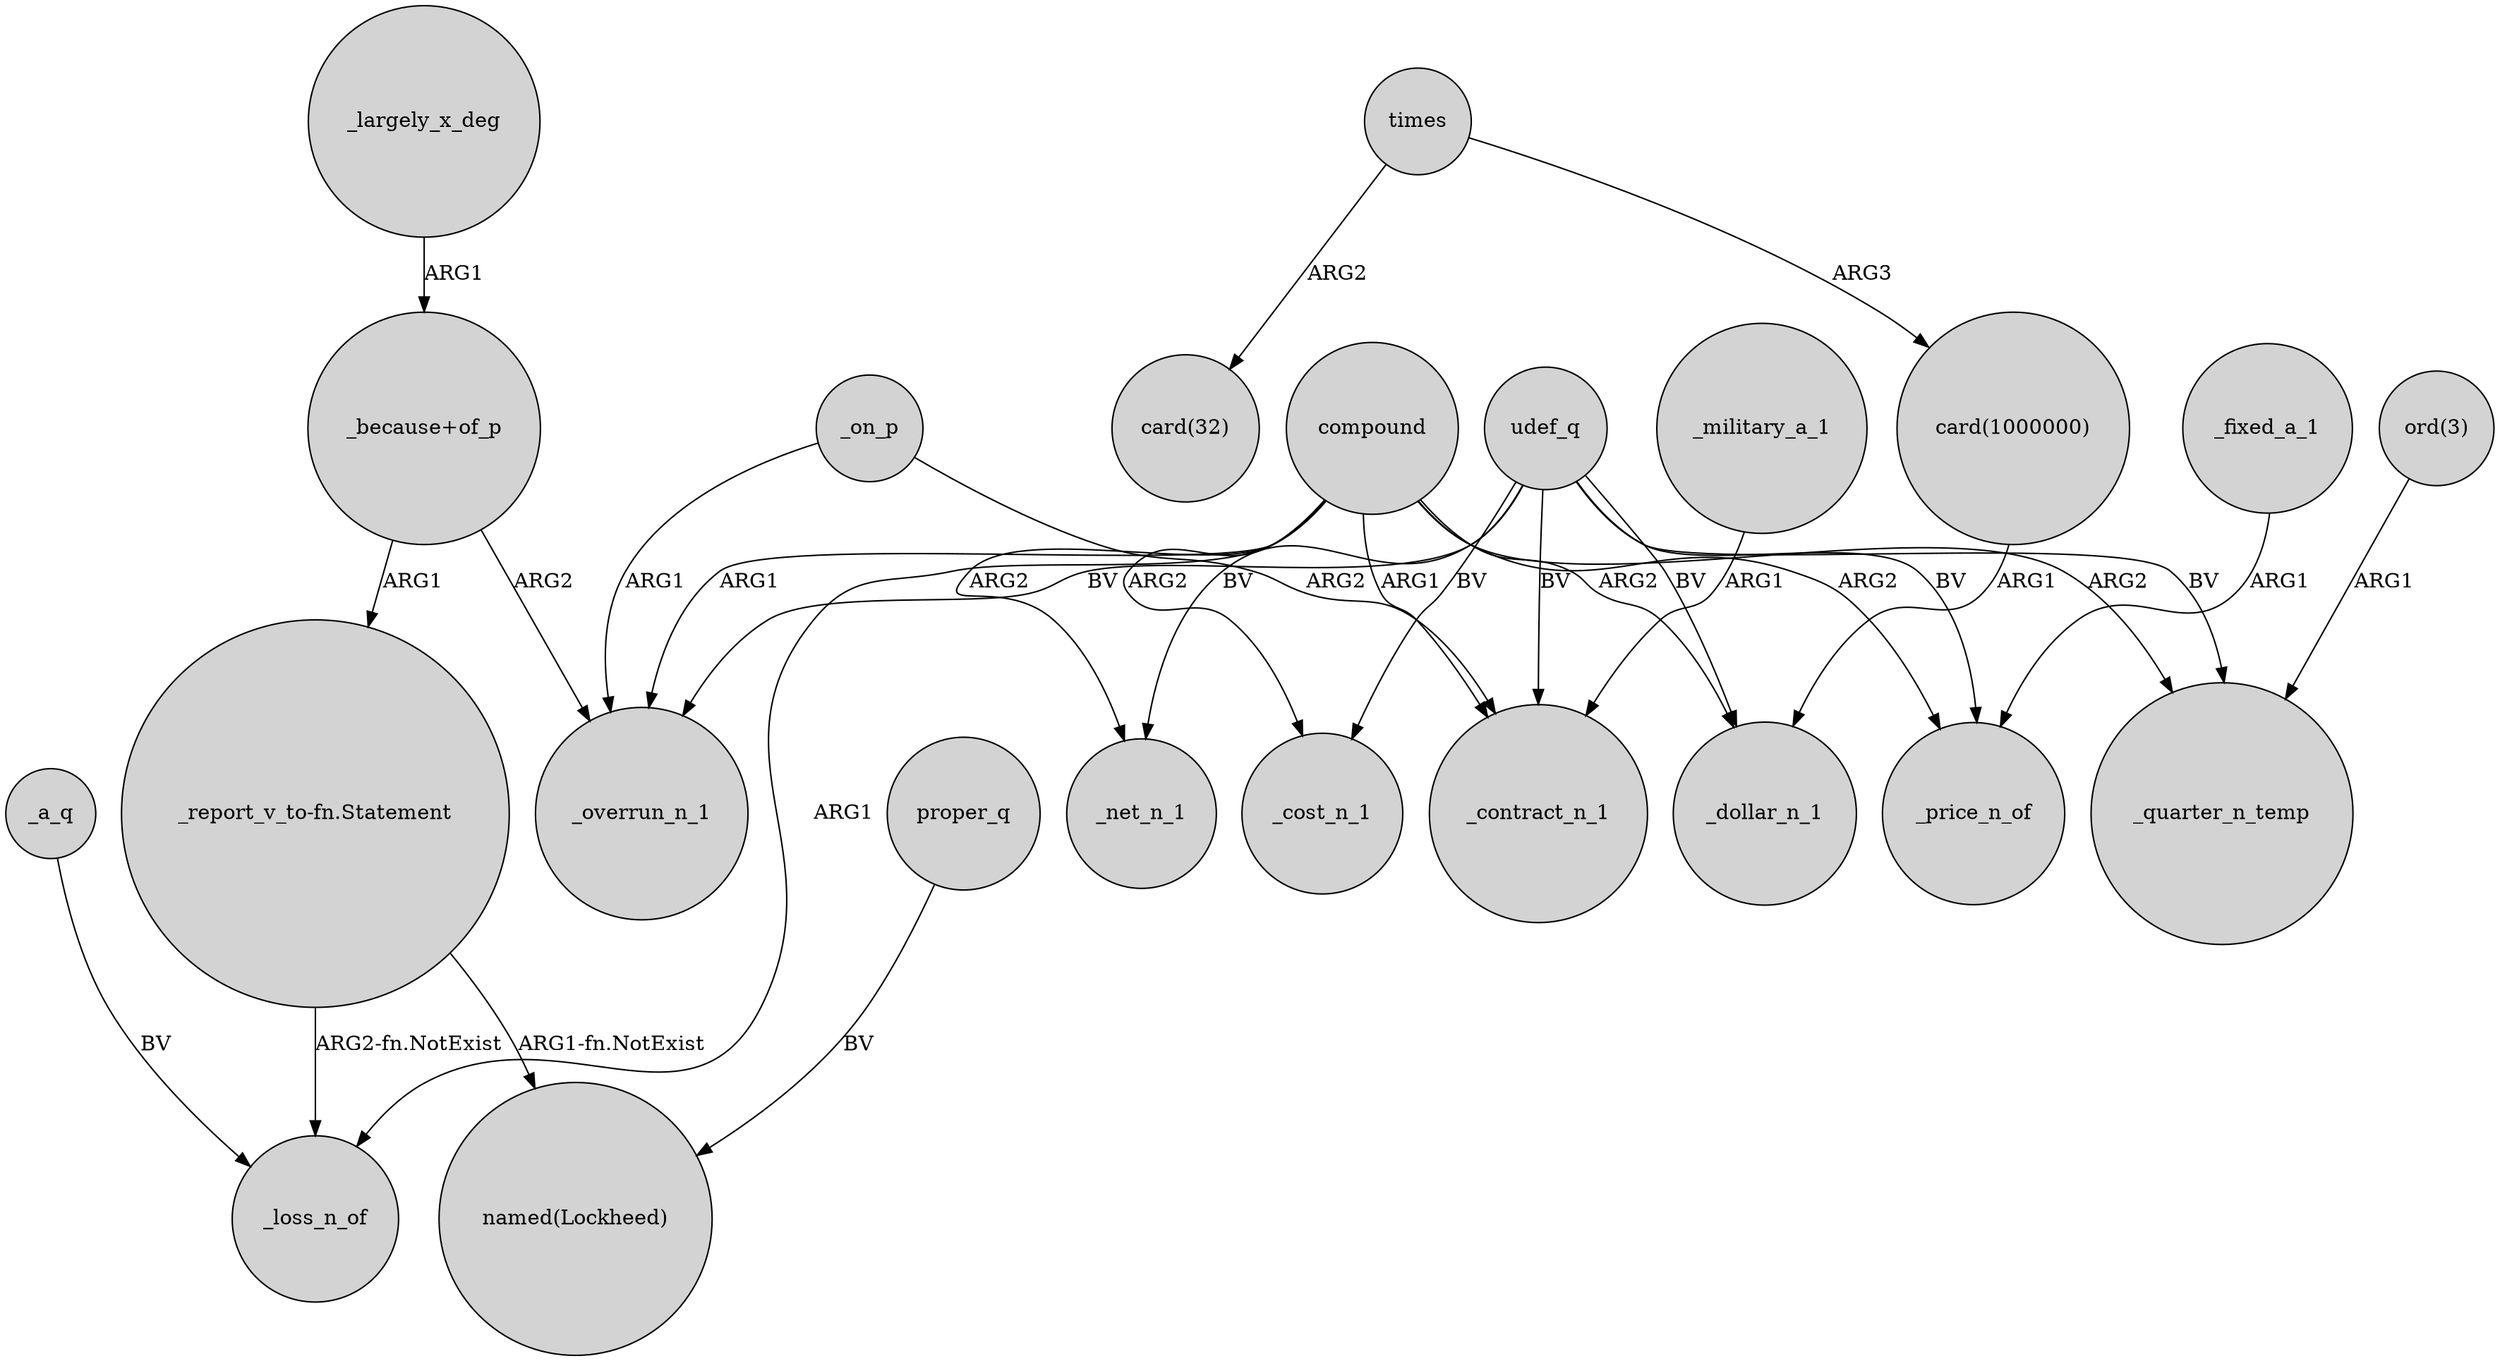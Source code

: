 digraph {
	node [shape=circle style=filled]
	compound -> _overrun_n_1 [label=ARG1]
	"card(1000000)" -> _dollar_n_1 [label=ARG1]
	compound -> _quarter_n_temp [label=ARG2]
	compound -> _price_n_of [label=ARG2]
	"_because+of_p" -> _overrun_n_1 [label=ARG2]
	udef_q -> _price_n_of [label=BV]
	_fixed_a_1 -> _price_n_of [label=ARG1]
	_a_q -> _loss_n_of [label=BV]
	_military_a_1 -> _contract_n_1 [label=ARG1]
	_on_p -> _contract_n_1 [label=ARG2]
	udef_q -> _cost_n_1 [label=BV]
	compound -> _contract_n_1 [label=ARG1]
	udef_q -> _overrun_n_1 [label=BV]
	times -> "card(32)" [label=ARG2]
	"ord(3)" -> _quarter_n_temp [label=ARG1]
	compound -> _net_n_1 [label=ARG2]
	times -> "card(1000000)" [label=ARG3]
	"_because+of_p" -> "_report_v_to-fn.Statement" [label=ARG1]
	"_report_v_to-fn.Statement" -> _loss_n_of [label="ARG2-fn.NotExist"]
	"_report_v_to-fn.Statement" -> "named(Lockheed)" [label="ARG1-fn.NotExist"]
	proper_q -> "named(Lockheed)" [label=BV]
	udef_q -> _net_n_1 [label=BV]
	_largely_x_deg -> "_because+of_p" [label=ARG1]
	compound -> _loss_n_of [label=ARG1]
	compound -> _cost_n_1 [label=ARG2]
	udef_q -> _quarter_n_temp [label=BV]
	compound -> _dollar_n_1 [label=ARG2]
	udef_q -> _contract_n_1 [label=BV]
	_on_p -> _overrun_n_1 [label=ARG1]
	udef_q -> _dollar_n_1 [label=BV]
}
